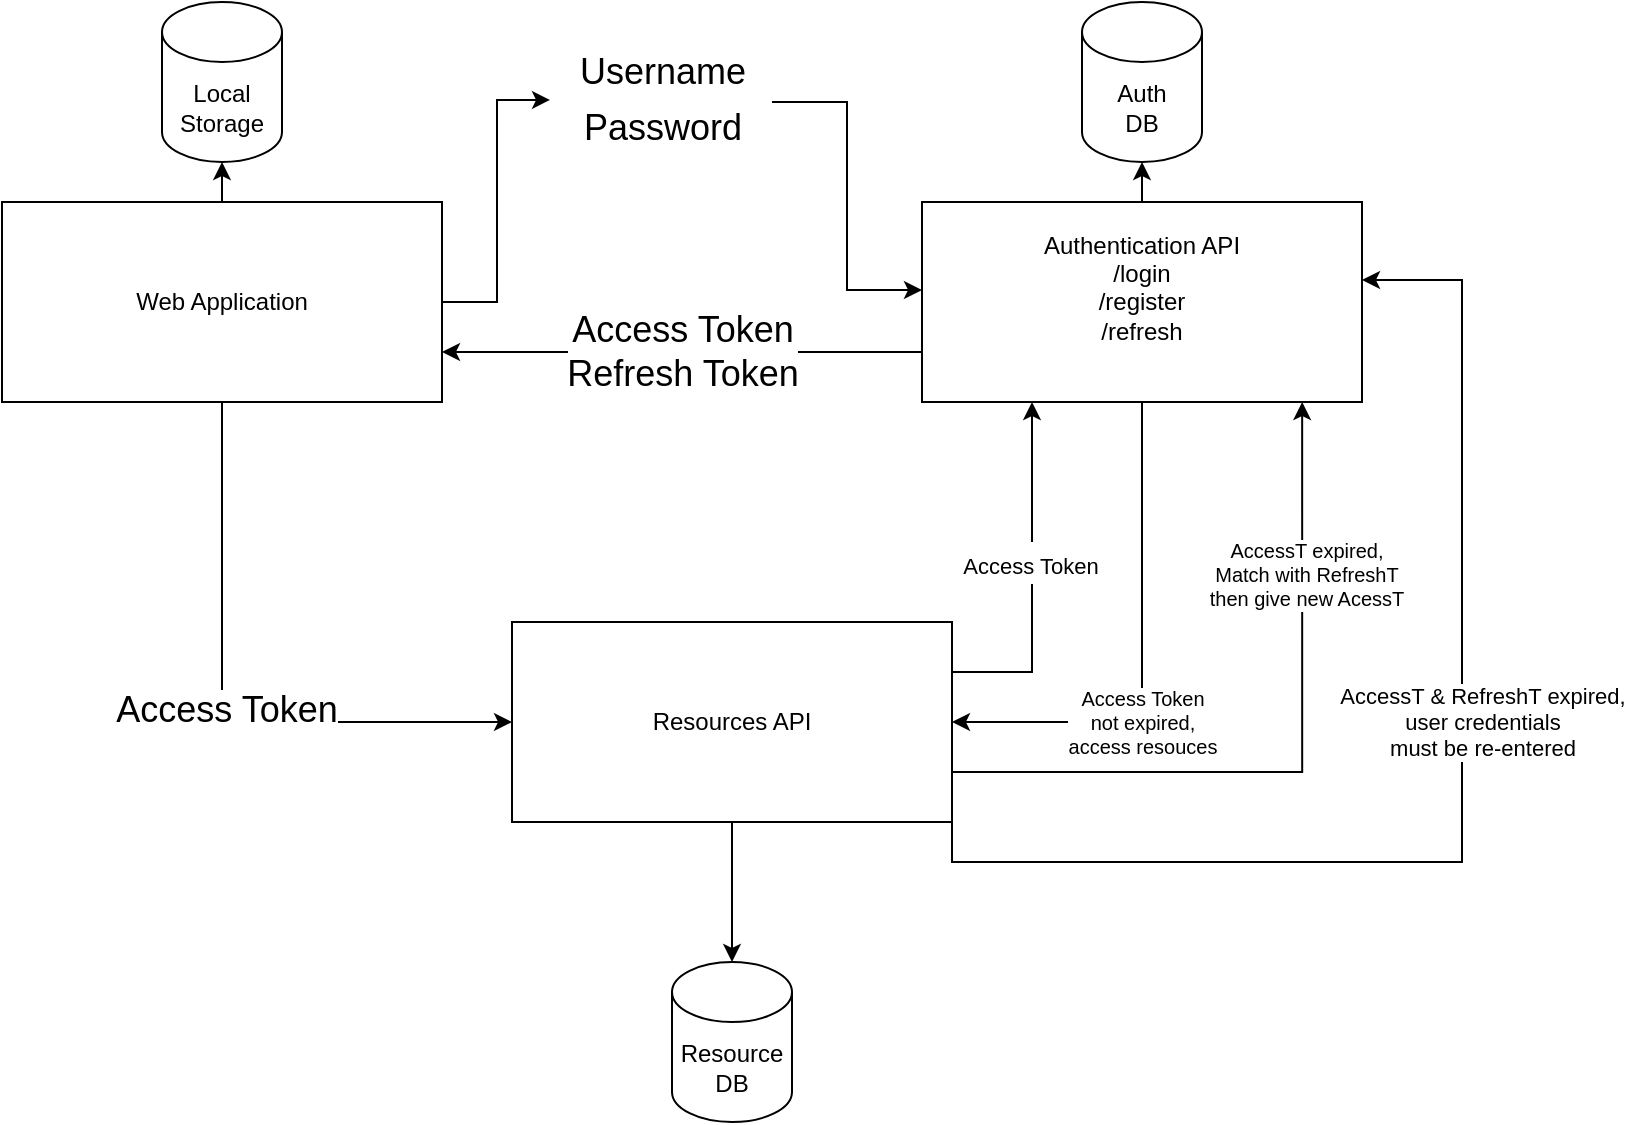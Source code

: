 <mxfile version="20.8.13" type="github">
  <diagram name="Page-1" id="mB1oXrX7iGT4szolYkop">
    <mxGraphModel dx="898" dy="1104" grid="1" gridSize="10" guides="1" tooltips="1" connect="1" arrows="1" fold="1" page="1" pageScale="1" pageWidth="850" pageHeight="1100" math="0" shadow="0">
      <root>
        <mxCell id="0" />
        <mxCell id="1" parent="0" />
        <mxCell id="9gGxuryh9IrbsHXoPqdI-1" value="Local Storage" style="shape=cylinder3;whiteSpace=wrap;html=1;boundedLbl=1;backgroundOutline=1;size=15;" vertex="1" parent="1">
          <mxGeometry x="140" y="270" width="60" height="80" as="geometry" />
        </mxCell>
        <mxCell id="9gGxuryh9IrbsHXoPqdI-9" style="edgeStyle=orthogonalEdgeStyle;rounded=0;orthogonalLoop=1;jettySize=auto;html=1;exitX=0.5;exitY=0;exitDx=0;exitDy=0;entryX=0.5;entryY=1;entryDx=0;entryDy=0;entryPerimeter=0;" edge="1" parent="1" source="9gGxuryh9IrbsHXoPqdI-2" target="9gGxuryh9IrbsHXoPqdI-1">
          <mxGeometry relative="1" as="geometry" />
        </mxCell>
        <mxCell id="9gGxuryh9IrbsHXoPqdI-10" style="edgeStyle=orthogonalEdgeStyle;rounded=0;orthogonalLoop=1;jettySize=auto;html=1;exitX=0.5;exitY=1;exitDx=0;exitDy=0;entryX=0;entryY=0.5;entryDx=0;entryDy=0;" edge="1" parent="1" source="9gGxuryh9IrbsHXoPqdI-2" target="9gGxuryh9IrbsHXoPqdI-3">
          <mxGeometry relative="1" as="geometry" />
        </mxCell>
        <mxCell id="9gGxuryh9IrbsHXoPqdI-11" value="&lt;font style=&quot;font-size: 18px;&quot;&gt;Access Token&lt;/font&gt;" style="edgeLabel;html=1;align=center;verticalAlign=middle;resizable=0;points=[];fontSize=18;" vertex="1" connectable="0" parent="9gGxuryh9IrbsHXoPqdI-10">
          <mxGeometry x="0.01" y="2" relative="1" as="geometry">
            <mxPoint as="offset" />
          </mxGeometry>
        </mxCell>
        <mxCell id="9gGxuryh9IrbsHXoPqdI-14" style="edgeStyle=orthogonalEdgeStyle;rounded=0;orthogonalLoop=1;jettySize=auto;html=1;entryX=-0.009;entryY=0.483;entryDx=0;entryDy=0;entryPerimeter=0;fontSize=18;" edge="1" parent="1" source="9gGxuryh9IrbsHXoPqdI-2" target="9gGxuryh9IrbsHXoPqdI-13">
          <mxGeometry relative="1" as="geometry" />
        </mxCell>
        <mxCell id="9gGxuryh9IrbsHXoPqdI-2" value="Web Application" style="rounded=0;whiteSpace=wrap;html=1;" vertex="1" parent="1">
          <mxGeometry x="60" y="370" width="220" height="100" as="geometry" />
        </mxCell>
        <mxCell id="9gGxuryh9IrbsHXoPqdI-17" style="edgeStyle=orthogonalEdgeStyle;rounded=0;orthogonalLoop=1;jettySize=auto;html=1;entryX=0.5;entryY=0;entryDx=0;entryDy=0;entryPerimeter=0;fontSize=18;" edge="1" parent="1" source="9gGxuryh9IrbsHXoPqdI-3" target="9gGxuryh9IrbsHXoPqdI-5">
          <mxGeometry relative="1" as="geometry" />
        </mxCell>
        <mxCell id="9gGxuryh9IrbsHXoPqdI-22" style="edgeStyle=orthogonalEdgeStyle;rounded=0;orthogonalLoop=1;jettySize=auto;html=1;exitX=1;exitY=0.25;exitDx=0;exitDy=0;entryX=0.25;entryY=1;entryDx=0;entryDy=0;fontSize=18;" edge="1" parent="1" source="9gGxuryh9IrbsHXoPqdI-3" target="9gGxuryh9IrbsHXoPqdI-4">
          <mxGeometry relative="1" as="geometry" />
        </mxCell>
        <mxCell id="9gGxuryh9IrbsHXoPqdI-23" value="&lt;font style=&quot;font-size: 11px;&quot;&gt;Access Token&lt;br&gt;&lt;/font&gt;" style="edgeLabel;html=1;align=center;verticalAlign=middle;resizable=0;points=[];fontSize=18;" vertex="1" connectable="0" parent="9gGxuryh9IrbsHXoPqdI-22">
          <mxGeometry x="-0.554" relative="1" as="geometry">
            <mxPoint y="-55" as="offset" />
          </mxGeometry>
        </mxCell>
        <mxCell id="9gGxuryh9IrbsHXoPqdI-26" style="edgeStyle=orthogonalEdgeStyle;rounded=0;orthogonalLoop=1;jettySize=auto;html=1;exitX=1;exitY=0.75;exitDx=0;exitDy=0;entryX=0.864;entryY=1;entryDx=0;entryDy=0;entryPerimeter=0;fontSize=11;" edge="1" parent="1" source="9gGxuryh9IrbsHXoPqdI-3" target="9gGxuryh9IrbsHXoPqdI-4">
          <mxGeometry relative="1" as="geometry" />
        </mxCell>
        <mxCell id="9gGxuryh9IrbsHXoPqdI-29" style="edgeStyle=orthogonalEdgeStyle;rounded=0;orthogonalLoop=1;jettySize=auto;html=1;exitX=1;exitY=1;exitDx=0;exitDy=0;entryX=1;entryY=0.39;entryDx=0;entryDy=0;entryPerimeter=0;fontSize=11;" edge="1" parent="1" source="9gGxuryh9IrbsHXoPqdI-3" target="9gGxuryh9IrbsHXoPqdI-4">
          <mxGeometry relative="1" as="geometry">
            <Array as="points">
              <mxPoint x="535" y="700" />
              <mxPoint x="790" y="700" />
              <mxPoint x="790" y="409" />
            </Array>
          </mxGeometry>
        </mxCell>
        <mxCell id="9gGxuryh9IrbsHXoPqdI-30" value="&lt;div&gt;AccessT &amp;amp; RefreshT expired,&lt;/div&gt;&lt;div&gt;user credentials &lt;br&gt;&lt;/div&gt;&lt;div&gt;must be re-entered&lt;br&gt;&lt;/div&gt;" style="edgeLabel;html=1;align=center;verticalAlign=middle;resizable=0;points=[];fontSize=11;" vertex="1" connectable="0" parent="9gGxuryh9IrbsHXoPqdI-29">
          <mxGeometry x="0.328" y="-1" relative="1" as="geometry">
            <mxPoint x="9" y="64" as="offset" />
          </mxGeometry>
        </mxCell>
        <mxCell id="9gGxuryh9IrbsHXoPqdI-3" value="Resources API" style="rounded=0;whiteSpace=wrap;html=1;" vertex="1" parent="1">
          <mxGeometry x="315" y="580" width="220" height="100" as="geometry" />
        </mxCell>
        <mxCell id="9gGxuryh9IrbsHXoPqdI-8" style="edgeStyle=orthogonalEdgeStyle;rounded=0;orthogonalLoop=1;jettySize=auto;html=1;exitX=0.5;exitY=0;exitDx=0;exitDy=0;entryX=0.5;entryY=1;entryDx=0;entryDy=0;entryPerimeter=0;" edge="1" parent="1" source="9gGxuryh9IrbsHXoPqdI-4" target="9gGxuryh9IrbsHXoPqdI-6">
          <mxGeometry relative="1" as="geometry" />
        </mxCell>
        <mxCell id="9gGxuryh9IrbsHXoPqdI-16" value="&lt;div&gt;Access Token&lt;/div&gt;&lt;div&gt;Refresh Token&lt;br&gt;&lt;/div&gt;" style="edgeStyle=orthogonalEdgeStyle;rounded=0;orthogonalLoop=1;jettySize=auto;html=1;exitX=0;exitY=0.75;exitDx=0;exitDy=0;entryX=1;entryY=0.75;entryDx=0;entryDy=0;fontSize=18;" edge="1" parent="1" source="9gGxuryh9IrbsHXoPqdI-4" target="9gGxuryh9IrbsHXoPqdI-2">
          <mxGeometry relative="1" as="geometry" />
        </mxCell>
        <mxCell id="9gGxuryh9IrbsHXoPqdI-20" style="edgeStyle=orthogonalEdgeStyle;rounded=0;orthogonalLoop=1;jettySize=auto;html=1;fontSize=18;entryX=1;entryY=0.5;entryDx=0;entryDy=0;exitX=0.5;exitY=1;exitDx=0;exitDy=0;" edge="1" parent="1" source="9gGxuryh9IrbsHXoPqdI-4" target="9gGxuryh9IrbsHXoPqdI-3">
          <mxGeometry relative="1" as="geometry">
            <mxPoint x="530" y="560" as="targetPoint" />
          </mxGeometry>
        </mxCell>
        <mxCell id="9gGxuryh9IrbsHXoPqdI-21" value="&lt;div style=&quot;font-size: 10px;&quot;&gt;Access Token&lt;/div&gt;&lt;div style=&quot;font-size: 10px;&quot;&gt;not expired,&lt;/div&gt;&lt;div style=&quot;font-size: 10px;&quot;&gt;access resouces&lt;br style=&quot;font-size: 10px;&quot;&gt;&lt;/div&gt;" style="edgeLabel;html=1;align=center;verticalAlign=middle;resizable=0;points=[];fontSize=10;" vertex="1" connectable="0" parent="9gGxuryh9IrbsHXoPqdI-20">
          <mxGeometry x="-0.106" y="-3" relative="1" as="geometry">
            <mxPoint x="3" y="46" as="offset" />
          </mxGeometry>
        </mxCell>
        <mxCell id="9gGxuryh9IrbsHXoPqdI-4" value="&lt;div&gt;Authentication API&lt;/div&gt;&lt;div&gt;/login&lt;/div&gt;&lt;div&gt;/register&lt;/div&gt;&lt;div&gt;/refresh&lt;/div&gt;&lt;div&gt;&lt;br&gt;&lt;/div&gt;" style="rounded=0;whiteSpace=wrap;html=1;" vertex="1" parent="1">
          <mxGeometry x="520" y="370" width="220" height="100" as="geometry" />
        </mxCell>
        <mxCell id="9gGxuryh9IrbsHXoPqdI-5" value="Resource DB" style="shape=cylinder3;whiteSpace=wrap;html=1;boundedLbl=1;backgroundOutline=1;size=15;" vertex="1" parent="1">
          <mxGeometry x="395" y="750" width="60" height="80" as="geometry" />
        </mxCell>
        <mxCell id="9gGxuryh9IrbsHXoPqdI-6" value="&lt;div&gt;Auth&lt;/div&gt;&lt;div&gt;DB&lt;br&gt;&lt;/div&gt;" style="shape=cylinder3;whiteSpace=wrap;html=1;boundedLbl=1;backgroundOutline=1;size=15;" vertex="1" parent="1">
          <mxGeometry x="600" y="270" width="60" height="80" as="geometry" />
        </mxCell>
        <mxCell id="9gGxuryh9IrbsHXoPqdI-15" style="edgeStyle=orthogonalEdgeStyle;rounded=0;orthogonalLoop=1;jettySize=auto;html=1;entryX=0;entryY=0.44;entryDx=0;entryDy=0;entryPerimeter=0;fontSize=18;" edge="1" parent="1" source="9gGxuryh9IrbsHXoPqdI-13" target="9gGxuryh9IrbsHXoPqdI-4">
          <mxGeometry relative="1" as="geometry" />
        </mxCell>
        <mxCell id="9gGxuryh9IrbsHXoPqdI-13" value="&lt;div style=&quot;font-size: 18px;&quot;&gt;&lt;font style=&quot;font-size: 18px;&quot;&gt;Username&lt;/font&gt;&lt;/div&gt;&lt;div style=&quot;font-size: 18px;&quot;&gt;&lt;font style=&quot;font-size: 18px;&quot;&gt;Password&lt;/font&gt;&lt;font style=&quot;font-size: 24px;&quot;&gt;&lt;br&gt;&lt;/font&gt;&lt;/div&gt;" style="text;html=1;align=center;verticalAlign=middle;resizable=0;points=[];autosize=1;strokeColor=none;fillColor=none;fontSize=24;" vertex="1" parent="1">
          <mxGeometry x="335" y="290" width="110" height="60" as="geometry" />
        </mxCell>
        <mxCell id="9gGxuryh9IrbsHXoPqdI-28" value="&lt;div style=&quot;font-size: 10px;&quot;&gt;AccessT expired,&lt;/div&gt;&lt;div style=&quot;font-size: 10px;&quot;&gt;Match with RefreshT&lt;/div&gt;&lt;div style=&quot;font-size: 10px;&quot;&gt;then give new AcessT&lt;br style=&quot;font-size: 10px;&quot;&gt;&lt;/div&gt;" style="edgeLabel;html=1;align=center;verticalAlign=middle;resizable=0;points=[];fontSize=10;" vertex="1" connectable="0" parent="1">
          <mxGeometry x="710" y="560" as="geometry">
            <mxPoint x="2" y="-4" as="offset" />
          </mxGeometry>
        </mxCell>
      </root>
    </mxGraphModel>
  </diagram>
</mxfile>
